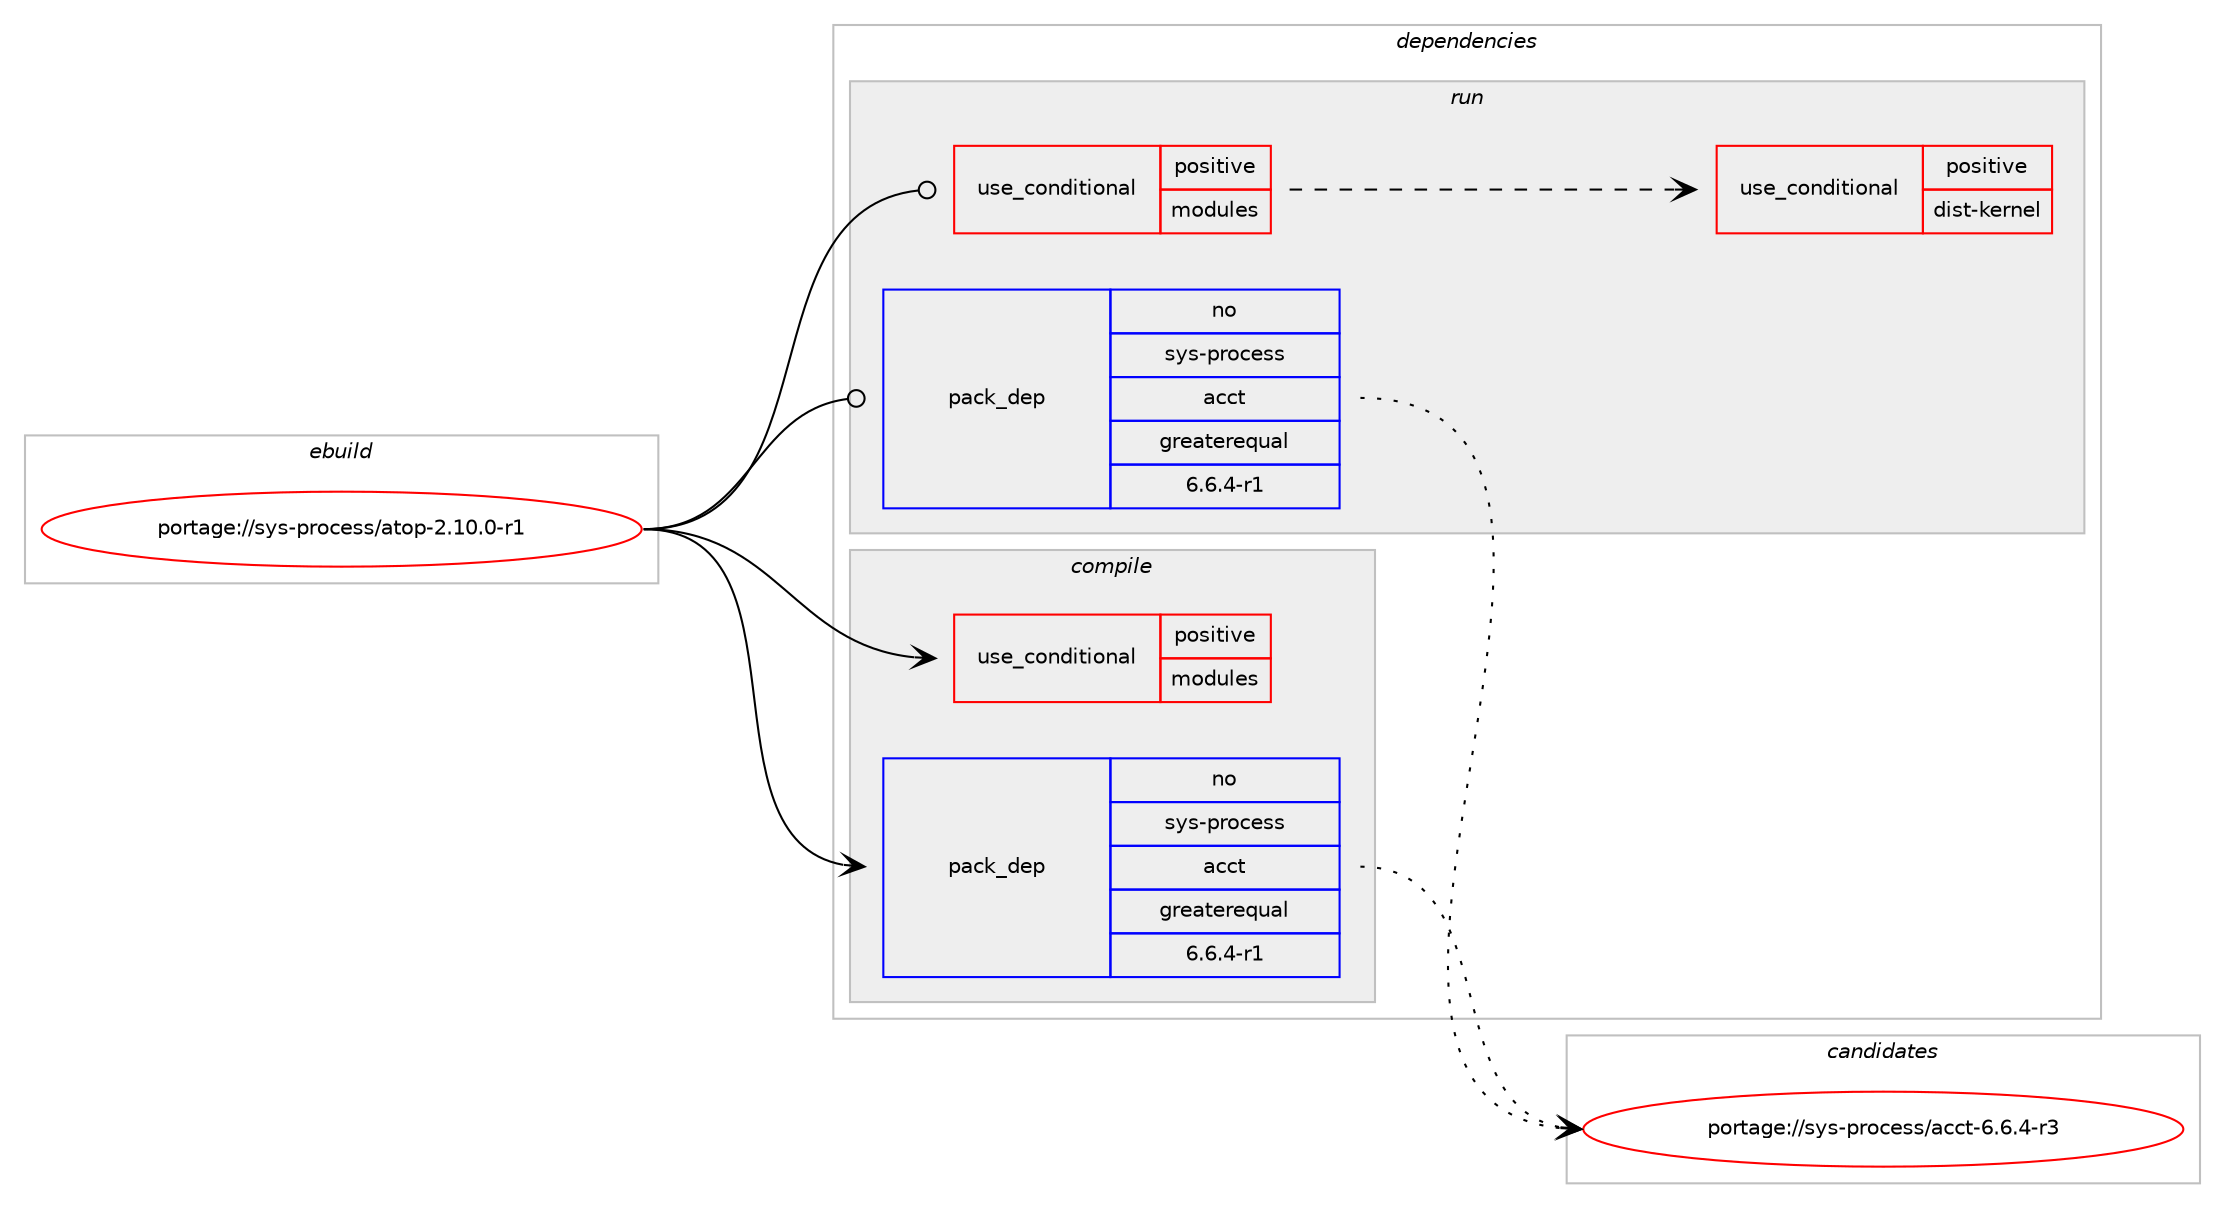 digraph prolog {

# *************
# Graph options
# *************

newrank=true;
concentrate=true;
compound=true;
graph [rankdir=LR,fontname=Helvetica,fontsize=10,ranksep=1.5];#, ranksep=2.5, nodesep=0.2];
edge  [arrowhead=vee];
node  [fontname=Helvetica,fontsize=10];

# **********
# The ebuild
# **********

subgraph cluster_leftcol {
color=gray;
rank=same;
label=<<i>ebuild</i>>;
id [label="portage://sys-process/atop-2.10.0-r1", color=red, width=4, href="../sys-process/atop-2.10.0-r1.svg"];
}

# ****************
# The dependencies
# ****************

subgraph cluster_midcol {
color=gray;
label=<<i>dependencies</i>>;
subgraph cluster_compile {
fillcolor="#eeeeee";
style=filled;
label=<<i>compile</i>>;
subgraph cond15443 {
dependency22909 [label=<<TABLE BORDER="0" CELLBORDER="1" CELLSPACING="0" CELLPADDING="4"><TR><TD ROWSPAN="3" CELLPADDING="10">use_conditional</TD></TR><TR><TD>positive</TD></TR><TR><TD>modules</TD></TR></TABLE>>, shape=none, color=red];
# *** BEGIN UNKNOWN DEPENDENCY TYPE (TODO) ***
# dependency22909 -> package_dependency(portage://sys-process/atop-2.10.0-r1,install,no,virtual,linux-sources,none,[,,],[],[])
# *** END UNKNOWN DEPENDENCY TYPE (TODO) ***

}
id:e -> dependency22909:w [weight=20,style="solid",arrowhead="vee"];
# *** BEGIN UNKNOWN DEPENDENCY TYPE (TODO) ***
# id -> package_dependency(portage://sys-process/atop-2.10.0-r1,install,no,dev-libs,glib,none,[,,],[],[])
# *** END UNKNOWN DEPENDENCY TYPE (TODO) ***

# *** BEGIN UNKNOWN DEPENDENCY TYPE (TODO) ***
# id -> package_dependency(portage://sys-process/atop-2.10.0-r1,install,no,sys-libs,ncurses,none,[,,],any_same_slot,[])
# *** END UNKNOWN DEPENDENCY TYPE (TODO) ***

# *** BEGIN UNKNOWN DEPENDENCY TYPE (TODO) ***
# id -> package_dependency(portage://sys-process/atop-2.10.0-r1,install,no,sys-libs,zlib,none,[,,],[],[])
# *** END UNKNOWN DEPENDENCY TYPE (TODO) ***

subgraph pack7262 {
dependency22910 [label=<<TABLE BORDER="0" CELLBORDER="1" CELLSPACING="0" CELLPADDING="4" WIDTH="220"><TR><TD ROWSPAN="6" CELLPADDING="30">pack_dep</TD></TR><TR><TD WIDTH="110">no</TD></TR><TR><TD>sys-process</TD></TR><TR><TD>acct</TD></TR><TR><TD>greaterequal</TD></TR><TR><TD>6.6.4-r1</TD></TR></TABLE>>, shape=none, color=blue];
}
id:e -> dependency22910:w [weight=20,style="solid",arrowhead="vee"];
}
subgraph cluster_compileandrun {
fillcolor="#eeeeee";
style=filled;
label=<<i>compile and run</i>>;
}
subgraph cluster_run {
fillcolor="#eeeeee";
style=filled;
label=<<i>run</i>>;
subgraph cond15444 {
dependency22911 [label=<<TABLE BORDER="0" CELLBORDER="1" CELLSPACING="0" CELLPADDING="4"><TR><TD ROWSPAN="3" CELLPADDING="10">use_conditional</TD></TR><TR><TD>positive</TD></TR><TR><TD>modules</TD></TR></TABLE>>, shape=none, color=red];
# *** BEGIN UNKNOWN DEPENDENCY TYPE (TODO) ***
# dependency22911 -> package_dependency(portage://sys-process/atop-2.10.0-r1,run,no,sys-apps,kmod,none,[,,],[],[use(enable(tools),none)])
# *** END UNKNOWN DEPENDENCY TYPE (TODO) ***

subgraph cond15445 {
dependency22912 [label=<<TABLE BORDER="0" CELLBORDER="1" CELLSPACING="0" CELLPADDING="4"><TR><TD ROWSPAN="3" CELLPADDING="10">use_conditional</TD></TR><TR><TD>positive</TD></TR><TR><TD>dist-kernel</TD></TR></TABLE>>, shape=none, color=red];
# *** BEGIN UNKNOWN DEPENDENCY TYPE (TODO) ***
# dependency22912 -> package_dependency(portage://sys-process/atop-2.10.0-r1,run,no,virtual,dist-kernel,none,[,,],any_same_slot,[])
# *** END UNKNOWN DEPENDENCY TYPE (TODO) ***

}
dependency22911:e -> dependency22912:w [weight=20,style="dashed",arrowhead="vee"];
}
id:e -> dependency22911:w [weight=20,style="solid",arrowhead="odot"];
# *** BEGIN UNKNOWN DEPENDENCY TYPE (TODO) ***
# id -> package_dependency(portage://sys-process/atop-2.10.0-r1,run,no,dev-libs,glib,none,[,,],[],[])
# *** END UNKNOWN DEPENDENCY TYPE (TODO) ***

# *** BEGIN UNKNOWN DEPENDENCY TYPE (TODO) ***
# id -> package_dependency(portage://sys-process/atop-2.10.0-r1,run,no,sys-libs,ncurses,none,[,,],any_same_slot,[])
# *** END UNKNOWN DEPENDENCY TYPE (TODO) ***

# *** BEGIN UNKNOWN DEPENDENCY TYPE (TODO) ***
# id -> package_dependency(portage://sys-process/atop-2.10.0-r1,run,no,sys-libs,zlib,none,[,,],[],[])
# *** END UNKNOWN DEPENDENCY TYPE (TODO) ***

subgraph pack7263 {
dependency22913 [label=<<TABLE BORDER="0" CELLBORDER="1" CELLSPACING="0" CELLPADDING="4" WIDTH="220"><TR><TD ROWSPAN="6" CELLPADDING="30">pack_dep</TD></TR><TR><TD WIDTH="110">no</TD></TR><TR><TD>sys-process</TD></TR><TR><TD>acct</TD></TR><TR><TD>greaterequal</TD></TR><TR><TD>6.6.4-r1</TD></TR></TABLE>>, shape=none, color=blue];
}
id:e -> dependency22913:w [weight=20,style="solid",arrowhead="odot"];
}
}

# **************
# The candidates
# **************

subgraph cluster_choices {
rank=same;
color=gray;
label=<<i>candidates</i>>;

subgraph choice7262 {
color=black;
nodesep=1;
choice1151211154511211411199101115115479799991164554465446524511451 [label="portage://sys-process/acct-6.6.4-r3", color=red, width=4,href="../sys-process/acct-6.6.4-r3.svg"];
dependency22910:e -> choice1151211154511211411199101115115479799991164554465446524511451:w [style=dotted,weight="100"];
}
subgraph choice7263 {
color=black;
nodesep=1;
choice1151211154511211411199101115115479799991164554465446524511451 [label="portage://sys-process/acct-6.6.4-r3", color=red, width=4,href="../sys-process/acct-6.6.4-r3.svg"];
dependency22913:e -> choice1151211154511211411199101115115479799991164554465446524511451:w [style=dotted,weight="100"];
}
}

}
